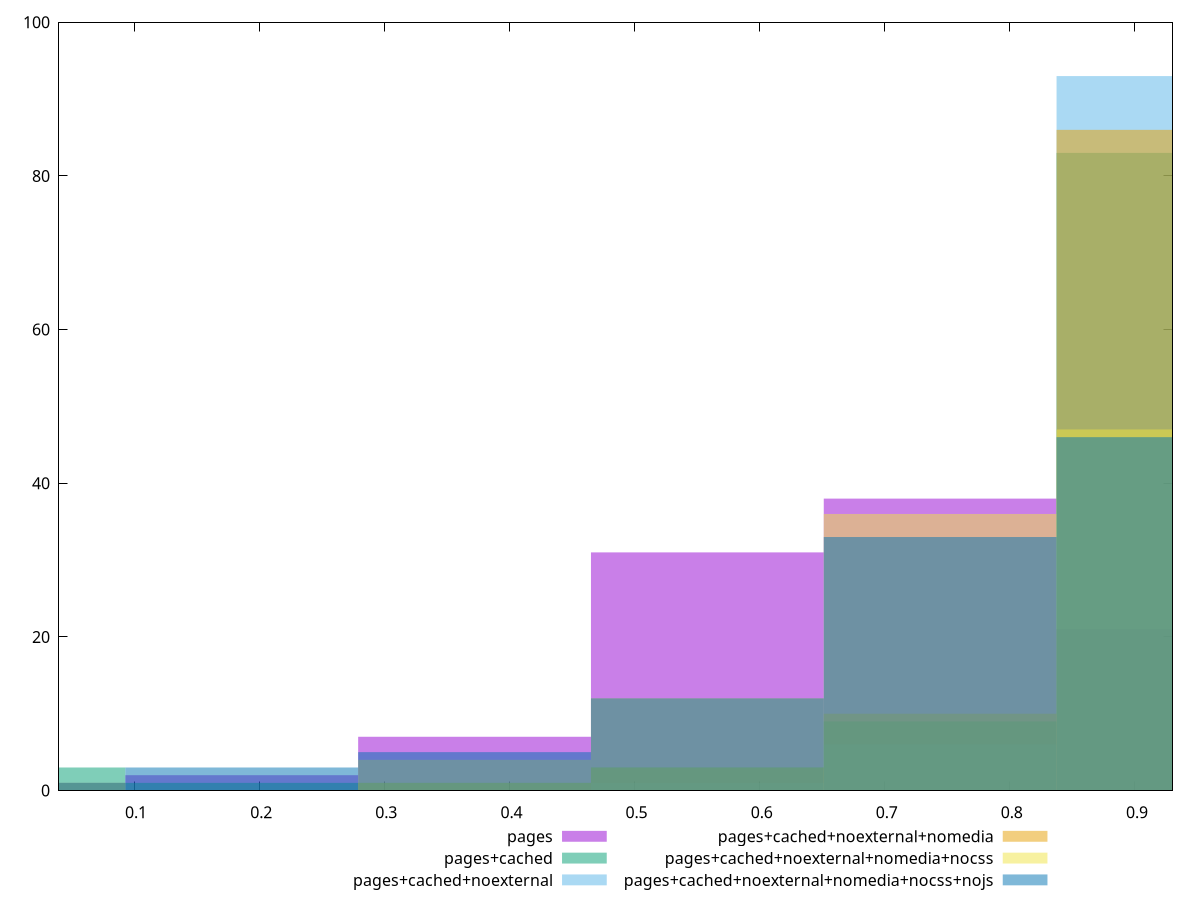 reset

$pages <<EOF
0.1860744552621028 2
0.3721489105242056 7
0.7442978210484112 38
0.5582233657863085 31
0 1
0.930372276310514 21
EOF

$pagesCached <<EOF
0.930372276310514 83
0.7442978210484112 9
0 3
0.1860744552621028 1
0.3721489105242056 1
0.5582233657863085 3
EOF

$pagesCachedNoexternal <<EOF
0.930372276310514 93
0.7442978210484112 6
0.5582233657863085 1
EOF

$pagesCachedNoexternalNomedia <<EOF
0.930372276310514 86
0.7442978210484112 10
0.5582233657863085 3
0.3721489105242056 1
EOF

$pagesCachedNoexternalNomediaNocss <<EOF
0.930372276310514 47
0.7442978210484112 36
0.5582233657863085 12
0 1
0.3721489105242056 4
EOF

$pagesCachedNoexternalNomediaNocssNojs <<EOF
0.7442978210484112 33
0.930372276310514 46
0.5582233657863085 12
0.3721489105242056 5
0.1860744552621028 3
0 1
EOF

set key outside below
set boxwidth 0.1860744552621028
set xrange [0.04:0.93]
set yrange [0:100]
set trange [0:100]
set style fill transparent solid 0.5 noborder
set terminal svg size 640, 540 enhanced background rgb 'white'
set output "reprap/total-blocking-time/comparison/histogram/all_score.svg"

plot $pages title "pages" with boxes, \
     $pagesCached title "pages+cached" with boxes, \
     $pagesCachedNoexternal title "pages+cached+noexternal" with boxes, \
     $pagesCachedNoexternalNomedia title "pages+cached+noexternal+nomedia" with boxes, \
     $pagesCachedNoexternalNomediaNocss title "pages+cached+noexternal+nomedia+nocss" with boxes, \
     $pagesCachedNoexternalNomediaNocssNojs title "pages+cached+noexternal+nomedia+nocss+nojs" with boxes

reset
